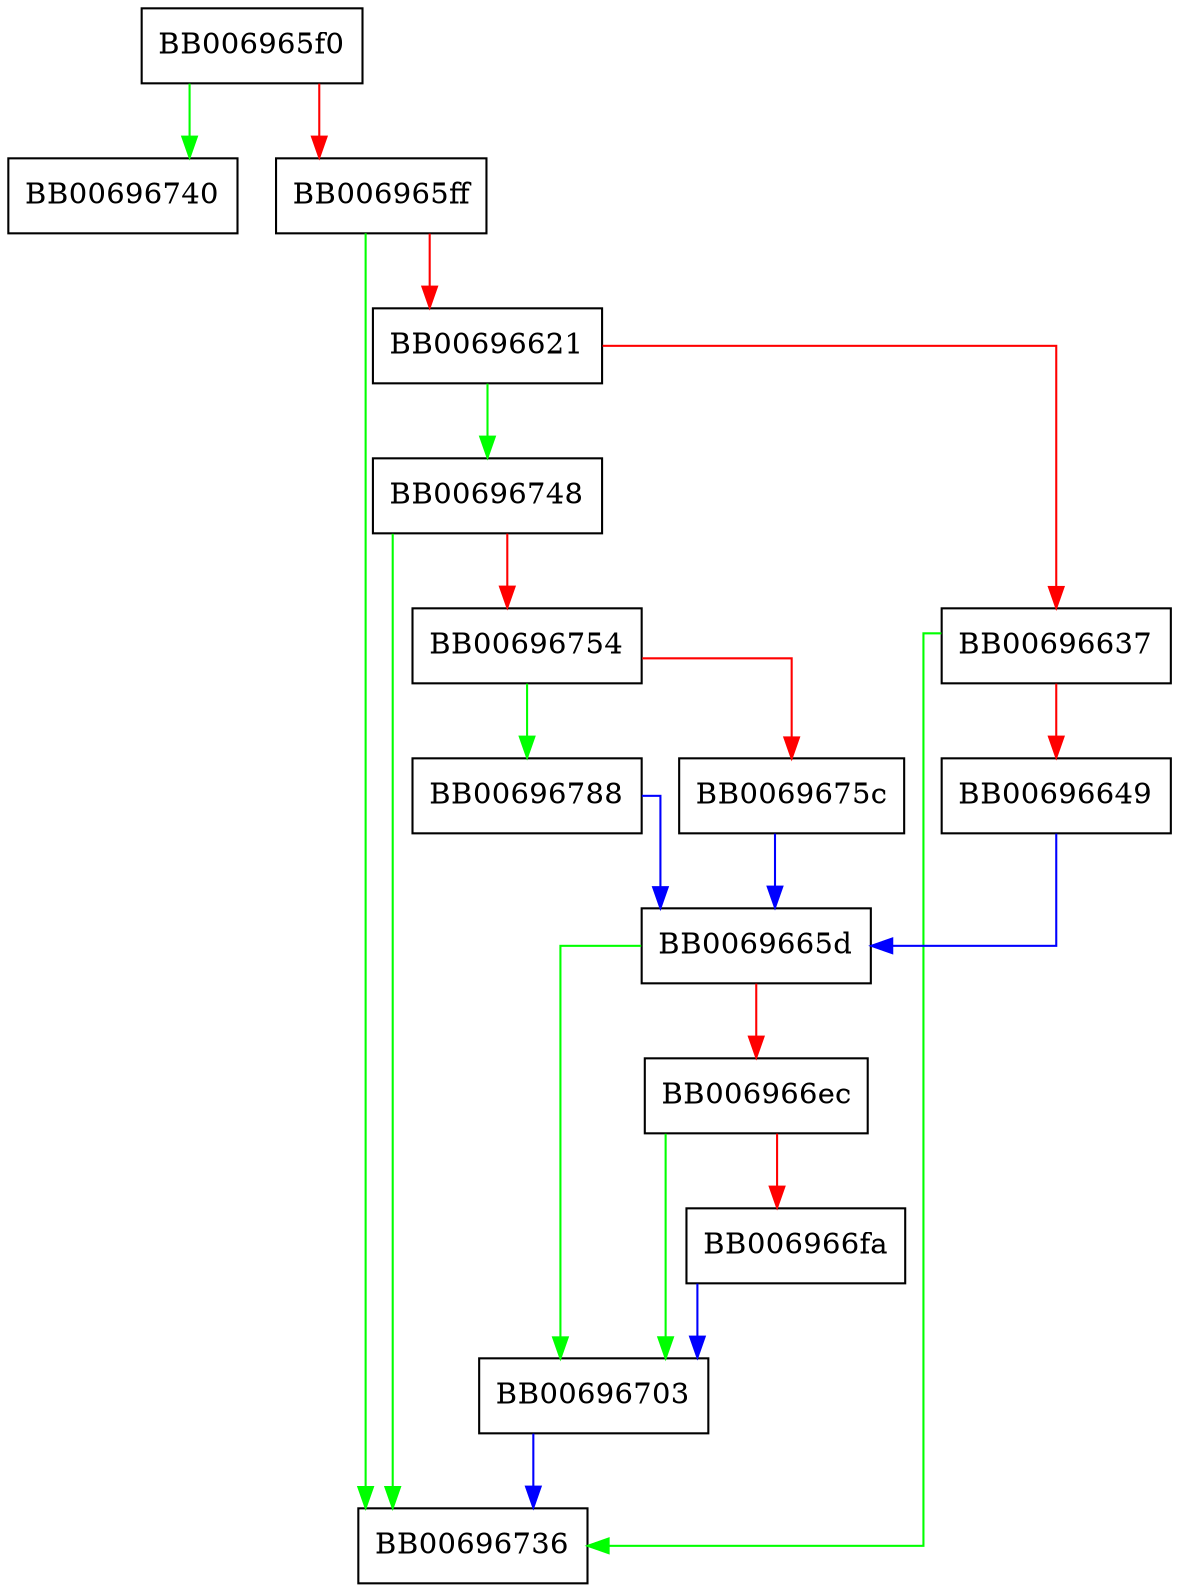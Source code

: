 digraph aesni_cbc_hmac_sha256_tls1_multiblock_aad {
  node [shape="box"];
  graph [splines=ortho];
  BB006965f0 -> BB00696740 [color="green"];
  BB006965f0 -> BB006965ff [color="red"];
  BB006965ff -> BB00696736 [color="green"];
  BB006965ff -> BB00696621 [color="red"];
  BB00696621 -> BB00696748 [color="green"];
  BB00696621 -> BB00696637 [color="red"];
  BB00696637 -> BB00696736 [color="green"];
  BB00696637 -> BB00696649 [color="red"];
  BB00696649 -> BB0069665d [color="blue"];
  BB0069665d -> BB00696703 [color="green"];
  BB0069665d -> BB006966ec [color="red"];
  BB006966ec -> BB00696703 [color="green"];
  BB006966ec -> BB006966fa [color="red"];
  BB006966fa -> BB00696703 [color="blue"];
  BB00696703 -> BB00696736 [color="blue"];
  BB00696748 -> BB00696736 [color="green"];
  BB00696748 -> BB00696754 [color="red"];
  BB00696754 -> BB00696788 [color="green"];
  BB00696754 -> BB0069675c [color="red"];
  BB0069675c -> BB0069665d [color="blue"];
  BB00696788 -> BB0069665d [color="blue"];
}